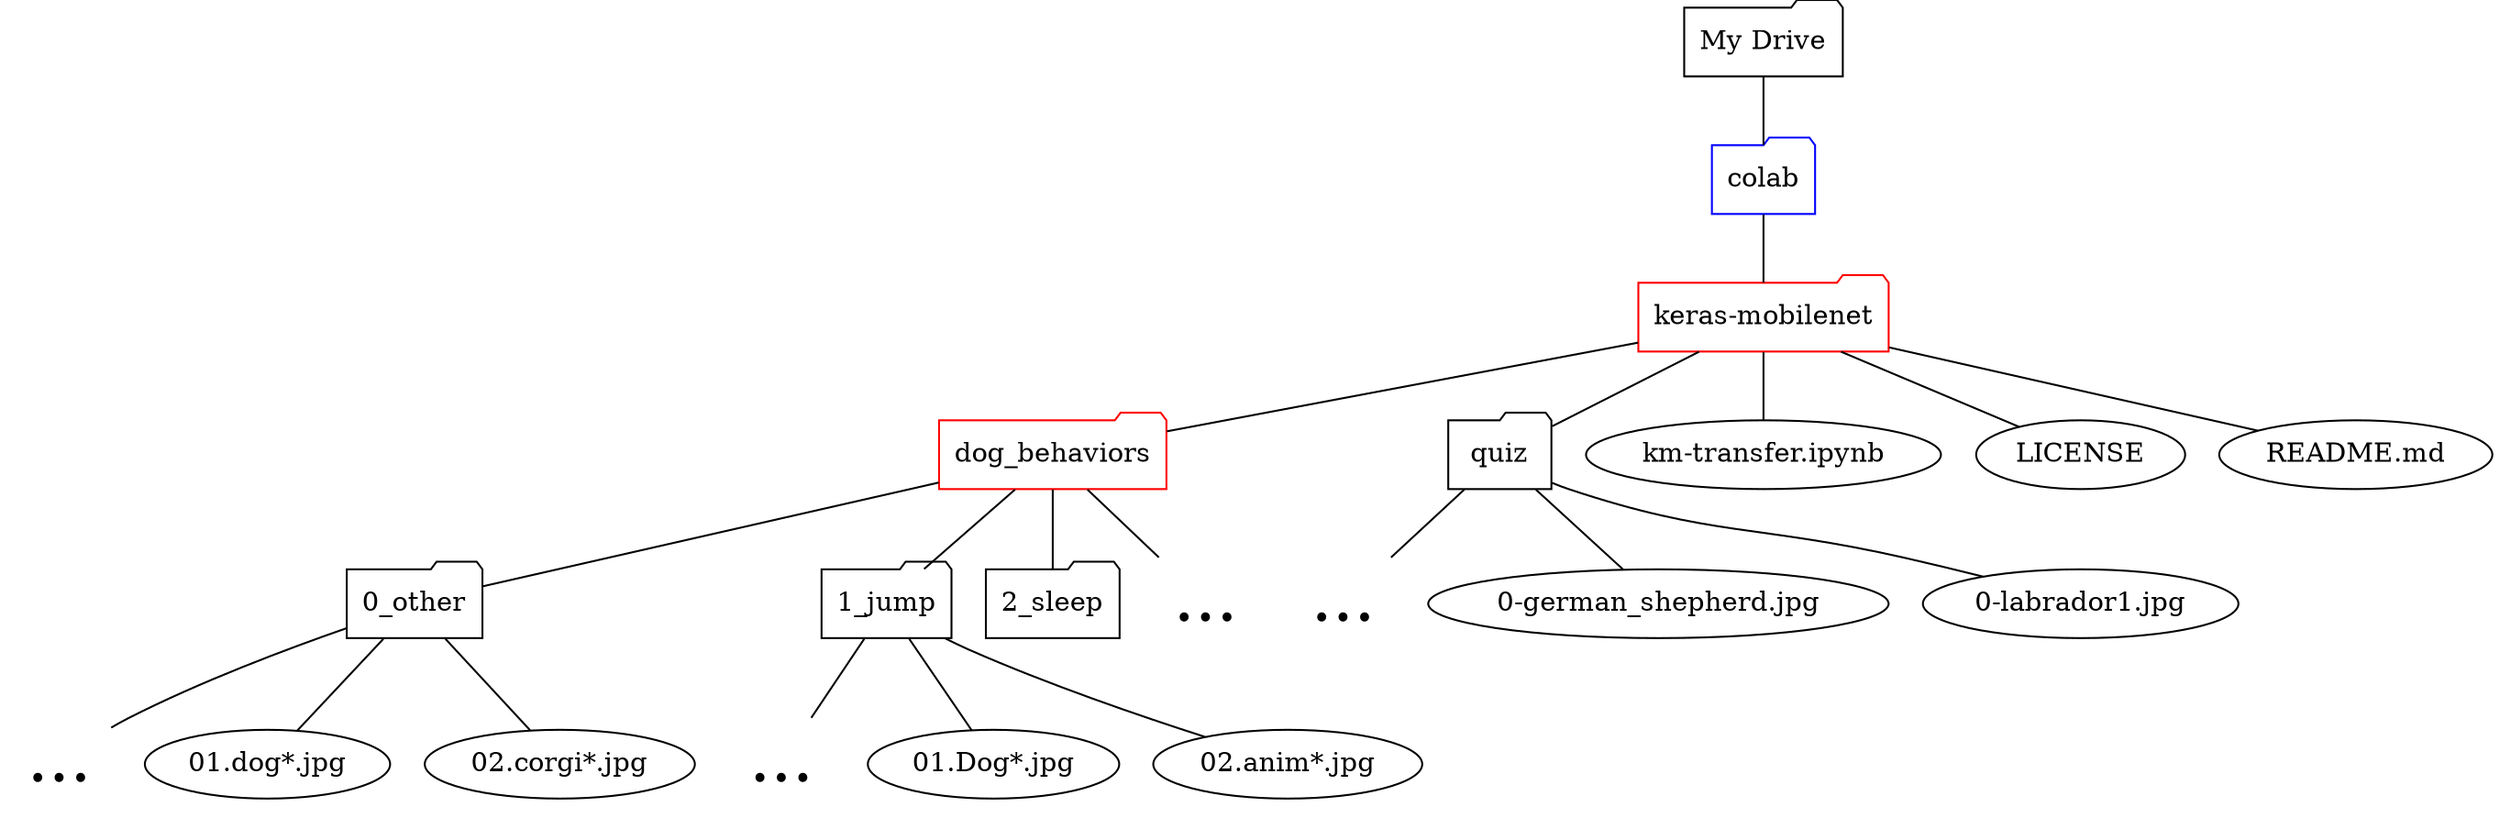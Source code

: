graph {
    "My Drive" [ shape=folder ];
    "colab" [ shape=folder; color="blue" ];
    "keras-mobilenet", "dog_behaviors" [ shape=folder; color="red" ];
    "quiz", "0_other", "1_jump", "2_sleep" [ shape=folder ];
    "...f1", "...1", "...2", "...3" [ shape=plaintext; label="..."; fontsize=36 ];
    "My Drive" -- "colab";
    "colab" -- "keras-mobilenet";
    "keras-mobilenet" -- { "km-transfer.ipynb"  "LICENSE"  "quiz"  "README.md" "dog_behaviors" };
    "quiz" -- { "0-german_shepherd.jpg" "0-labrador1.jpg" "...1" };
    "dog_behaviors" -- { "0_other"  "1_jump"  "2_sleep" "...f1" };
    "0_other" -- { "01.dog*.jpg" "02.corgi*.jpg" "...2" };
    "1_jump" -- { "01.Dog*.jpg" "02.anim*.jpg" "...3" };
}
